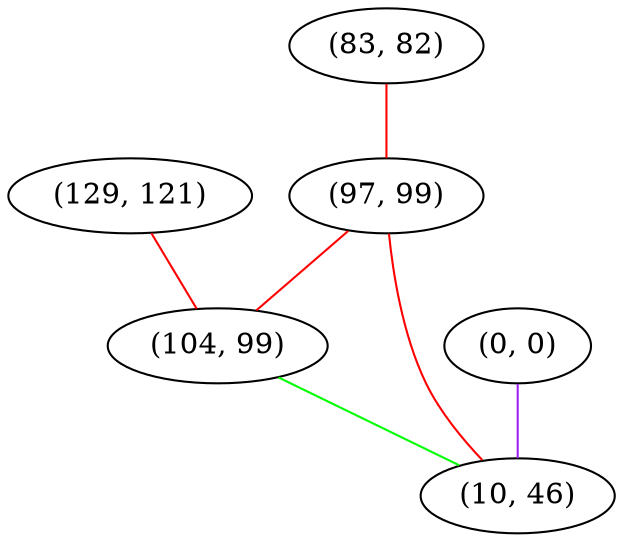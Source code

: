 graph "" {
"(83, 82)";
"(97, 99)";
"(129, 121)";
"(104, 99)";
"(0, 0)";
"(10, 46)";
"(83, 82)" -- "(97, 99)"  [color=red, key=0, weight=1];
"(97, 99)" -- "(10, 46)"  [color=red, key=0, weight=1];
"(97, 99)" -- "(104, 99)"  [color=red, key=0, weight=1];
"(129, 121)" -- "(104, 99)"  [color=red, key=0, weight=1];
"(104, 99)" -- "(10, 46)"  [color=green, key=0, weight=2];
"(0, 0)" -- "(10, 46)"  [color=purple, key=0, weight=4];
}
